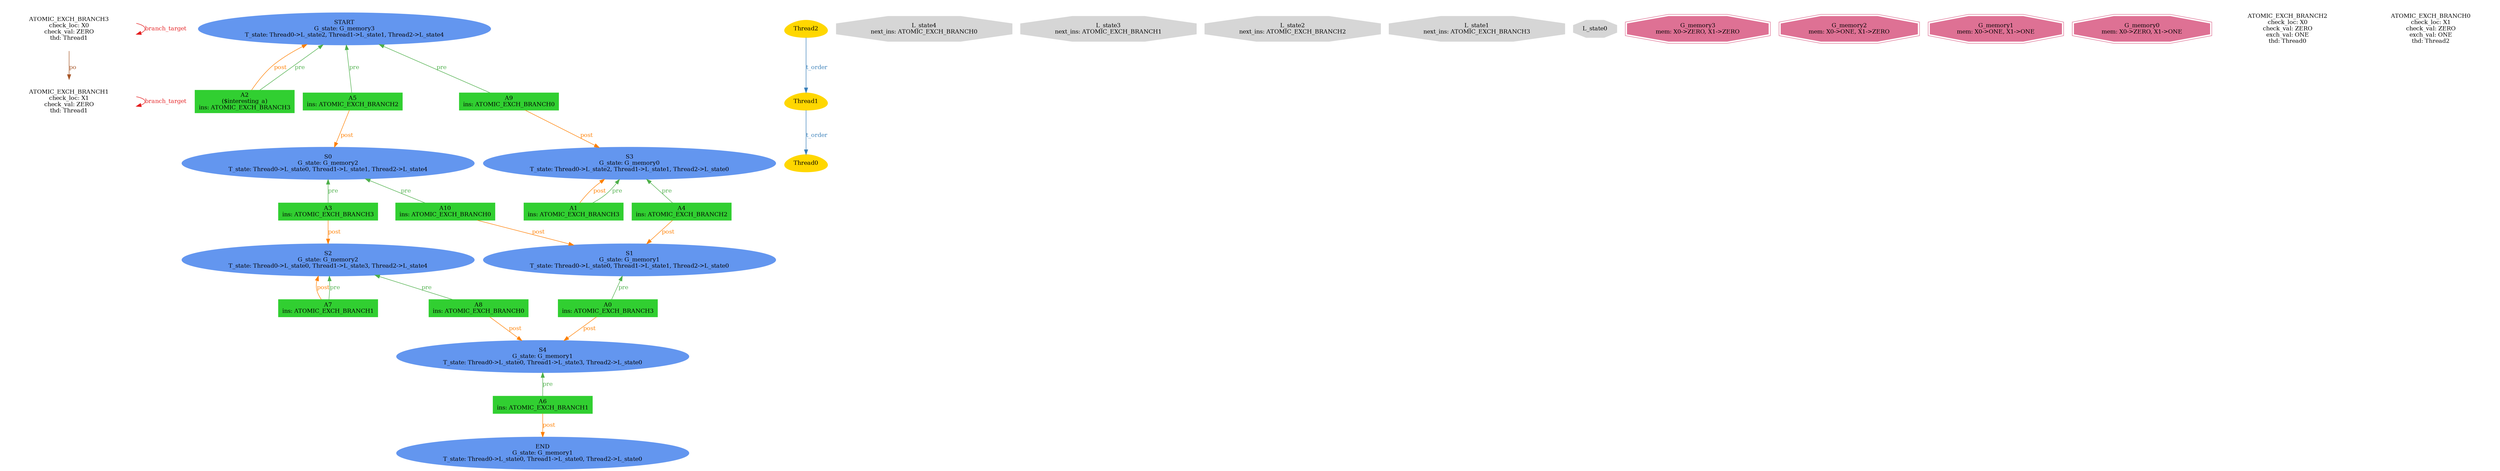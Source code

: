 digraph "graph" {
graph [fontsize=12]
node [fontsize=12]
edge [fontsize=12]
rankdir=TB;
"N22" -> "N22" [uuid = "<ATOMIC_EXCH_BRANCH1, ATOMIC_EXCH_BRANCH1>", color = "#e41a1c", fontcolor = "#e41a1c", style = "solid", label = "branch_target", dir = "forward", weight = "1"]
"N23" -> "N23" [uuid = "<ATOMIC_EXCH_BRANCH3, ATOMIC_EXCH_BRANCH3>", color = "#e41a1c", fontcolor = "#e41a1c", style = "solid", label = "branch_target", dir = "forward", weight = "1"]
"N23" -> "N22" [uuid = "<ATOMIC_EXCH_BRANCH3, ATOMIC_EXCH_BRANCH1>", color = "#a65628", fontcolor = "#a65628", style = "solid", label = "po", dir = "forward", weight = "1"]
"N18" -> "N16" [uuid = "<A0, S4>", color = "#ff7f00", fontcolor = "#ff7f00", style = "solid", label = "post", dir = "forward", weight = "1"]
"N27" -> "N26" [uuid = "<A1, S3>", color = "#ff7f00", fontcolor = "#ff7f00", style = "solid", label = "post", dir = "back", weight = "1"]
"N33" -> "N24" [uuid = "<A2, START>", color = "#ff7f00", fontcolor = "#ff7f00", style = "solid", label = "post", dir = "back", weight = "1"]
"N29" -> "N28" [uuid = "<A3, S2>", color = "#ff7f00", fontcolor = "#ff7f00", style = "solid", label = "post", dir = "forward", weight = "1"]
"N21" -> "N19" [uuid = "<A4, S1>", color = "#ff7f00", fontcolor = "#ff7f00", style = "solid", label = "post", dir = "forward", weight = "1"]
"N31" -> "N30" [uuid = "<A5, S0>", color = "#ff7f00", fontcolor = "#ff7f00", style = "solid", label = "post", dir = "forward", weight = "1"]
"N15" -> "N14" [uuid = "<A6, END>", color = "#ff7f00", fontcolor = "#ff7f00", style = "solid", label = "post", dir = "forward", weight = "1"]
"N28" -> "N25" [uuid = "<A7, S2>", color = "#ff7f00", fontcolor = "#ff7f00", style = "solid", label = "post", dir = "back", weight = "1"]
"N17" -> "N16" [uuid = "<A8, S4>", color = "#ff7f00", fontcolor = "#ff7f00", style = "solid", label = "post", dir = "forward", weight = "1"]
"N32" -> "N27" [uuid = "<A9, S3>", color = "#ff7f00", fontcolor = "#ff7f00", style = "solid", label = "post", dir = "forward", weight = "1"]
"N20" -> "N19" [uuid = "<A10, S1>", color = "#ff7f00", fontcolor = "#ff7f00", style = "solid", label = "post", dir = "forward", weight = "1"]
"N19" -> "N18" [uuid = "<A0, S1>", color = "#4daf4a", fontcolor = "#4daf4a", style = "solid", label = "pre", dir = "back", weight = "1"]
"N27" -> "N26" [uuid = "<A1, S3>", color = "#4daf4a", fontcolor = "#4daf4a", style = "solid", label = "pre", dir = "back", weight = "1"]
"N33" -> "N24" [uuid = "<A2, START>", color = "#4daf4a", fontcolor = "#4daf4a", style = "solid", label = "pre", dir = "back", weight = "1"]
"N30" -> "N29" [uuid = "<A3, S0>", color = "#4daf4a", fontcolor = "#4daf4a", style = "solid", label = "pre", dir = "back", weight = "1"]
"N27" -> "N21" [uuid = "<A4, S3>", color = "#4daf4a", fontcolor = "#4daf4a", style = "solid", label = "pre", dir = "back", weight = "1"]
"N33" -> "N31" [uuid = "<A5, START>", color = "#4daf4a", fontcolor = "#4daf4a", style = "solid", label = "pre", dir = "back", weight = "1"]
"N16" -> "N15" [uuid = "<A6, S4>", color = "#4daf4a", fontcolor = "#4daf4a", style = "solid", label = "pre", dir = "back", weight = "1"]
"N28" -> "N25" [uuid = "<A7, S2>", color = "#4daf4a", fontcolor = "#4daf4a", style = "solid", label = "pre", dir = "back", weight = "1"]
"N28" -> "N17" [uuid = "<A8, S2>", color = "#4daf4a", fontcolor = "#4daf4a", style = "solid", label = "pre", dir = "back", weight = "1"]
"N33" -> "N32" [uuid = "<A9, START>", color = "#4daf4a", fontcolor = "#4daf4a", style = "solid", label = "pre", dir = "back", weight = "1"]
"N30" -> "N20" [uuid = "<A10, S0>", color = "#4daf4a", fontcolor = "#4daf4a", style = "solid", label = "pre", dir = "back", weight = "1"]
"N12" -> "N11" [uuid = "<Thread1, Thread0>", color = "#377eb8", fontcolor = "#377eb8", style = "solid", label = "t_order", dir = "forward", weight = "1"]
"N13" -> "N12" [uuid = "<Thread2, Thread1>", color = "#377eb8", fontcolor = "#377eb8", style = "solid", label = "t_order", dir = "forward", weight = "1"]
"N0" [uuid="L_state4", label="L_state4\nnext_ins: ATOMIC_EXCH_BRANCH0", color="#d6d6d6", fontcolor = "#000000", shape = "octagon", style = "filled, solid"]
"N1" [uuid="L_state3", label="L_state3\nnext_ins: ATOMIC_EXCH_BRANCH1", color="#d6d6d6", fontcolor = "#000000", shape = "octagon", style = "filled, solid"]
"N2" [uuid="L_state2", label="L_state2\nnext_ins: ATOMIC_EXCH_BRANCH2", color="#d6d6d6", fontcolor = "#000000", shape = "octagon", style = "filled, solid"]
"N3" [uuid="L_state1", label="L_state1\nnext_ins: ATOMIC_EXCH_BRANCH3", color="#d6d6d6", fontcolor = "#000000", shape = "octagon", style = "filled, solid"]
"N4" [uuid="L_state0", label="L_state0", color="#d6d6d6", fontcolor = "#000000", shape = "octagon", style = "filled, solid"]
"N5" [uuid="G_memory3", label="G_memory3\nmem: X0->ZERO, X1->ZERO", color="#de7194", fontcolor = "#000000", shape = "doubleoctagon", style = "filled, solid"]
"N6" [uuid="G_memory2", label="G_memory2\nmem: X0->ONE, X1->ZERO", color="#de7194", fontcolor = "#000000", shape = "doubleoctagon", style = "filled, solid"]
"N7" [uuid="G_memory1", label="G_memory1\nmem: X0->ONE, X1->ONE", color="#de7194", fontcolor = "#000000", shape = "doubleoctagon", style = "filled, solid"]
"N8" [uuid="G_memory0", label="G_memory0\nmem: X0->ZERO, X1->ONE", color="#de7194", fontcolor = "#000000", shape = "doubleoctagon", style = "filled, solid"]
"N9" [uuid="ATOMIC_EXCH_BRANCH2", label="ATOMIC_EXCH_BRANCH2\ncheck_loc: X0\ncheck_val: ZERO\nexch_val: ONE\nthd: Thread0", color="#ffffff", fontcolor = "#000000", shape = "octagon", style = "filled, solid"]
"N10" [uuid="ATOMIC_EXCH_BRANCH0", label="ATOMIC_EXCH_BRANCH0\ncheck_loc: X1\ncheck_val: ZERO\nexch_val: ONE\nthd: Thread2", color="#ffffff", fontcolor = "#000000", shape = "octagon", style = "filled, solid"]
"N11" [uuid="Thread0", label="Thread0", color="#ffd700", fontcolor = "#000000", shape = "egg", style = "filled, solid"]
"N12" [uuid="Thread1", label="Thread1", color="#ffd700", fontcolor = "#000000", shape = "egg", style = "filled, solid"]
"N13" [uuid="Thread2", label="Thread2", color="#ffd700", fontcolor = "#000000", shape = "egg", style = "filled, solid"]
"N14" [uuid="END", label="END\nG_state: G_memory1\nT_state: Thread0->L_state0, Thread1->L_state0, Thread2->L_state0", color="#6396ef", fontcolor = "#000000", shape = "ellipse", style = "filled, solid"]
"N15" [uuid="A6", label="A6\nins: ATOMIC_EXCH_BRANCH1", color="#31cf31", fontcolor = "#000000", shape = "box", style = "filled, solid"]
"N16" [uuid="S4", label="S4\nG_state: G_memory1\nT_state: Thread0->L_state0, Thread1->L_state3, Thread2->L_state0", color="#6396ef", fontcolor = "#000000", shape = "ellipse", style = "filled, solid"]
"N17" [uuid="A8", label="A8\nins: ATOMIC_EXCH_BRANCH0", color="#31cf31", fontcolor = "#000000", shape = "box", style = "filled, solid"]
"N18" [uuid="A0", label="A0\nins: ATOMIC_EXCH_BRANCH3", color="#31cf31", fontcolor = "#000000", shape = "box", style = "filled, solid"]
"N19" [uuid="S1", label="S1\nG_state: G_memory1\nT_state: Thread0->L_state0, Thread1->L_state1, Thread2->L_state0", color="#6396ef", fontcolor = "#000000", shape = "ellipse", style = "filled, solid"]
"N20" [uuid="A10", label="A10\nins: ATOMIC_EXCH_BRANCH0", color="#31cf31", fontcolor = "#000000", shape = "box", style = "filled, solid"]
"N21" [uuid="A4", label="A4\nins: ATOMIC_EXCH_BRANCH2", color="#31cf31", fontcolor = "#000000", shape = "box", style = "filled, solid"]
"N22" [uuid="ATOMIC_EXCH_BRANCH1", label="ATOMIC_EXCH_BRANCH1\ncheck_loc: X1\ncheck_val: ZERO\nthd: Thread1", color="#ffffff", fontcolor = "#000000", shape = "octagon", style = "filled, solid"]
"N23" [uuid="ATOMIC_EXCH_BRANCH3", label="ATOMIC_EXCH_BRANCH3\ncheck_loc: X0\ncheck_val: ZERO\nthd: Thread1", color="#ffffff", fontcolor = "#000000", shape = "octagon", style = "filled, solid"]
"N24" [uuid="A2", label="A2\n($interesting_a)\nins: ATOMIC_EXCH_BRANCH3", color="#31cf31", fontcolor = "#000000", shape = "box", style = "filled, solid"]
"N25" [uuid="A7", label="A7\nins: ATOMIC_EXCH_BRANCH1", color="#31cf31", fontcolor = "#000000", shape = "box", style = "filled, solid"]
"N26" [uuid="A1", label="A1\nins: ATOMIC_EXCH_BRANCH3", color="#31cf31", fontcolor = "#000000", shape = "box", style = "filled, solid"]
"N27" [uuid="S3", label="S3\nG_state: G_memory0\nT_state: Thread0->L_state2, Thread1->L_state1, Thread2->L_state0", color="#6396ef", fontcolor = "#000000", shape = "ellipse", style = "filled, solid"]
"N28" [uuid="S2", label="S2\nG_state: G_memory2\nT_state: Thread0->L_state0, Thread1->L_state3, Thread2->L_state4", color="#6396ef", fontcolor = "#000000", shape = "ellipse", style = "filled, solid"]
"N29" [uuid="A3", label="A3\nins: ATOMIC_EXCH_BRANCH3", color="#31cf31", fontcolor = "#000000", shape = "box", style = "filled, solid"]
"N30" [uuid="S0", label="S0\nG_state: G_memory2\nT_state: Thread0->L_state0, Thread1->L_state1, Thread2->L_state4", color="#6396ef", fontcolor = "#000000", shape = "ellipse", style = "filled, solid"]
"N31" [uuid="A5", label="A5\nins: ATOMIC_EXCH_BRANCH2", color="#31cf31", fontcolor = "#000000", shape = "box", style = "filled, solid"]
"N32" [uuid="A9", label="A9\nins: ATOMIC_EXCH_BRANCH0", color="#31cf31", fontcolor = "#000000", shape = "box", style = "filled, solid"]
"N33" [uuid="START", label="START\nG_state: G_memory3\nT_state: Thread0->L_state2, Thread1->L_state1, Thread2->L_state4", color="#6396ef", fontcolor = "#000000", shape = "ellipse", style = "filled, solid"]
}
